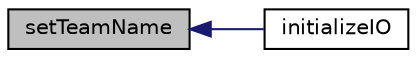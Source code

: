 digraph "setTeamName"
{
  edge [fontname="Helvetica",fontsize="10",labelfontname="Helvetica",labelfontsize="10"];
  node [fontname="Helvetica",fontsize="10",shape=record];
  rankdir="LR";
  Node167 [label="setTeamName",height=0.2,width=0.4,color="black", fillcolor="grey75", style="filled", fontcolor="black"];
  Node167 -> Node168 [dir="back",color="midnightblue",fontsize="10",style="solid"];
  Node168 [label="initializeIO",height=0.2,width=0.4,color="black", fillcolor="white", style="filled",URL="$init_8c.html#ad9cda921edb01125bb13c2f86bcf624b"];
}
